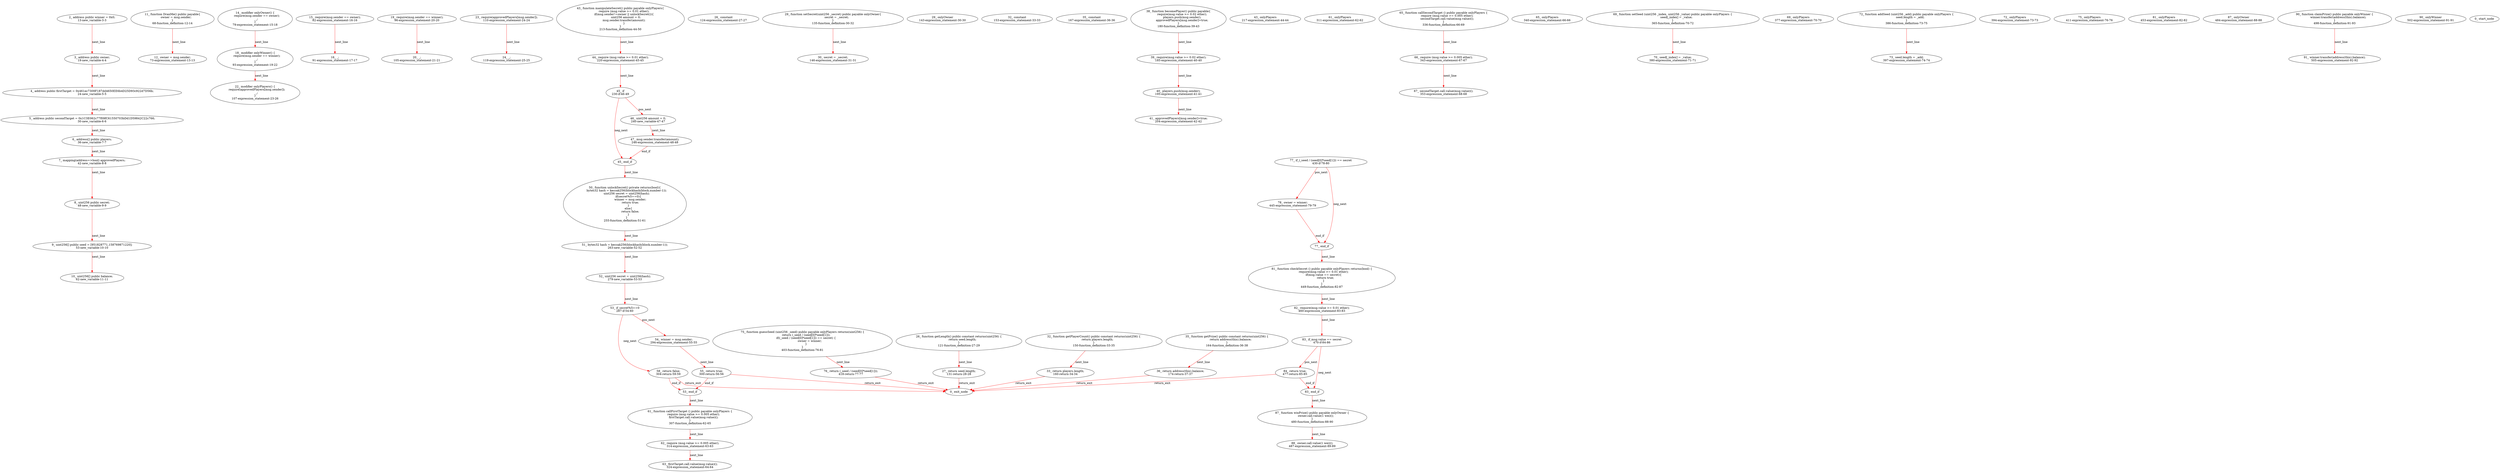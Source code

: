 digraph  {
13 [label="2_ address public winner = 0x0;\n13-new_variable-3-3", method="", type_label=new_variable];
19 [label="3_ address public owner;\n19-new_variable-4-4", method="", type_label=new_variable];
24 [label="4_ address public firstTarget = 0x461ec7309F187dd4650EE6b4D25D93c922d7D56b;\n24-new_variable-5-5", method="", type_label=new_variable];
30 [label="5_ address public secondTarget = 0x1C3E062c77f09fC61550703bDd1D59842C22c766;\n30-new_variable-6-6", method="", type_label=new_variable];
36 [label="6_ address[] public players;\n36-new_variable-7-7", method="", type_label=new_variable];
42 [label="7_ mapping(address=>bool) approvedPlayers;\n42-new_variable-8-8", method="", type_label=new_variable];
48 [label="8_ uint256 public secret;\n48-new_variable-9-9", method="", type_label=new_variable];
53 [label="9_ uint256[] public seed = [951828771,158769871220];\n53-new_variable-10-10", method="", type_label=new_variable];
62 [label="10_ uint256[] public balance;\n62-new_variable-11-11", method="", type_label=new_variable];
68 [label="11_ function DranMe() public payable{\n	owner = msg.sender;\n}\n68-function_definition-12-14", method="DranMe()", type_label=function_definition];
73 [label="12_ owner = msg.sender;\n73-expression_statement-13-13", method="DranMe()", type_label=expression_statement];
79 [label="14_ modifier onlyOwner() {\n    require(msg.sender == owner);\n    _;\n}\n79-expression_statement-15-18", method="", type_label=expression_statement];
82 [label="15_ require(msg.sender == owner);\n82-expression_statement-16-16", method="", type_label=expression_statement];
91 [label="16_ _;\n91-expression_statement-17-17", method="", type_label=expression_statement];
93 [label="18_ modifier onlyWinner() {\n    require(msg.sender == winner);\n    _;\n}\n93-expression_statement-19-22", method="", type_label=expression_statement];
96 [label="19_ require(msg.sender == winner);\n96-expression_statement-20-20", method="", type_label=expression_statement];
105 [label="20_ _;\n105-expression_statement-21-21", method="", type_label=expression_statement];
107 [label="22_ modifier onlyPlayers() {\n    require(approvedPlayers[msg.sender]);\n    _;\n}\n107-expression_statement-23-26", method="", type_label=expression_statement];
110 [label="23_ require(approvedPlayers[msg.sender]);\n110-expression_statement-24-24", method="", type_label=expression_statement];
119 [label="24_ _;\n119-expression_statement-25-25", method="", type_label=expression_statement];
121 [label="26_ function getLength() public constant returns(uint256) {\n	return seed.length;\n}\n121-function_definition-27-29", method="getLength()", type_label=function_definition];
124 [label="26_ constant\n124-expression_statement-27-27", method="getLength()", type_label=expression_statement];
131 [label="27_ return seed.length;\n131-return-28-28", method="getLength()", type_label=return];
135 [label="29_ function setSecret(uint256 _secret) public payable onlyOwner{\n	secret = _secret;\n}\n135-function_definition-30-32", method="setSecret(uint256 _secret)", type_label=function_definition];
143 [label="29_ onlyOwner\n143-expression_statement-30-30", method="setSecret(uint256 _secret)", type_label=expression_statement];
146 [label="30_ secret = _secret;\n146-expression_statement-31-31", method="setSecret(uint256 _secret)", type_label=expression_statement];
150 [label="32_ function getPlayerCount() public constant returns(uint256) {\n	return players.length;\n}\n150-function_definition-33-35", method="getPlayerCount()", type_label=function_definition];
153 [label="32_ constant\n153-expression_statement-33-33", method="getPlayerCount()", type_label=expression_statement];
160 [label="33_ return players.length;\n160-return-34-34", method="getPlayerCount()", type_label=return];
164 [label="35_ function getPrize() public constant returns(uint256) {\n	return address(this).balance;\n}\n164-function_definition-36-38", method="getPrize()", type_label=function_definition];
167 [label="35_ constant\n167-expression_statement-36-36", method="getPrize()", type_label=expression_statement];
174 [label="36_ return address(this).balance;\n174-return-37-37", method="getPrize()", type_label=return];
180 [label="38_ function becomePlayer() public payable{\n	require(msg.value >= 0.02 ether);\n	players.push(msg.sender);\n	approvedPlayers[msg.sender]=true;\n}\n180-function_definition-39-43", method="becomePlayer()", type_label=function_definition];
185 [label="39_ require(msg.value >= 0.02 ether);\n185-expression_statement-40-40", method="becomePlayer()", type_label=expression_statement];
195 [label="40_ players.push(msg.sender);\n195-expression_statement-41-41", method="becomePlayer()", type_label=expression_statement];
204 [label="41_ approvedPlayers[msg.sender]=true;\n204-expression_statement-42-42", method="becomePlayer()", type_label=expression_statement];
213 [label="43_ function manipulateSecret() public payable onlyPlayers{\n	require (msg.value >= 0.01 ether);\n	if(msg.sender!=owner || unlockSecret()){\n	    uint256 amount = 0;\n        msg.sender.transfer(amount);\n	}\n}\n213-function_definition-44-50", method="manipulateSecret()", type_label=function_definition];
217 [label="43_ onlyPlayers\n217-expression_statement-44-44", method="manipulateSecret()", type_label=expression_statement];
220 [label="44_ require (msg.value >= 0.01 ether);\n220-expression_statement-45-45", method="manipulateSecret()", type_label=expression_statement];
230 [label="45_ if\n230-if-46-49", method="manipulateSecret()", type_label=if];
745 [label="45_ end_if", method="manipulateSecret()", type_label=end_if];
240 [label="46_ uint256 amount = 0;\n240-new_variable-47-47", method="manipulateSecret()", type_label=new_variable];
246 [label="47_ msg.sender.transfer(amount);\n246-expression_statement-48-48", method="manipulateSecret()", type_label=expression_statement];
255 [label="50_ function unlockSecret() private returns(bool){\n    bytes32 hash = keccak256(blockhash(block.number-1));\n    uint256 secret = uint256(hash);\n        if(secret%5==0){\n            winner = msg.sender;\n            return true;\n        }\n        else{\n            return false;\n        }\n    }\n255-function_definition-51-61", method="unlockSecret()", type_label=function_definition];
263 [label="51_ bytes32 hash = keccak256(blockhash(block.number-1));\n263-new_variable-52-52", method="unlockSecret()", type_label=new_variable];
279 [label="52_ uint256 secret = uint256(hash);\n279-new_variable-53-53", method="unlockSecret()", type_label=new_variable];
287 [label="53_ if_secret%5==0\n287-if-54-60", method="unlockSecret()", type_label=if];
802 [label="53_ end_if", method="unlockSecret()", type_label=end_if];
294 [label="54_ winner = msg.sender;\n294-expression_statement-55-55", method="unlockSecret()", type_label=expression_statement];
300 [label="55_ return true;\n300-return-56-56", method="unlockSecret()", type_label=return];
304 [label="58_ return false;\n304-return-59-59", method="unlockSecret()", type_label=return];
307 [label="61_ function callFirstTarget () public payable onlyPlayers {\n	require (msg.value >= 0.005 ether);\n	firstTarget.call.value(msg.value)();\n}\n307-function_definition-62-65", method="callFirstTarget()", type_label=function_definition];
311 [label="61_ onlyPlayers\n311-expression_statement-62-62", method="callFirstTarget()", type_label=expression_statement];
314 [label="62_ require (msg.value >= 0.005 ether);\n314-expression_statement-63-63", method="callFirstTarget()", type_label=expression_statement];
324 [label="63_ firstTarget.call.value(msg.value)();\n324-expression_statement-64-64", method="callFirstTarget()", type_label=expression_statement];
336 [label="65_ function callSecondTarget () public payable onlyPlayers {\n	require (msg.value >= 0.005 ether);\n	secondTarget.call.value(msg.value)();\n}\n336-function_definition-66-69", method="callSecondTarget()", type_label=function_definition];
340 [label="65_ onlyPlayers\n340-expression_statement-66-66", method="callSecondTarget()", type_label=expression_statement];
343 [label="66_ require (msg.value >= 0.005 ether);\n343-expression_statement-67-67", method="callSecondTarget()", type_label=expression_statement];
353 [label="67_ secondTarget.call.value(msg.value)();\n353-expression_statement-68-68", method="callSecondTarget()", type_label=expression_statement];
365 [label="69_ function setSeed (uint256 _index, uint256 _value) public payable onlyPlayers {\n	seed[_index] = _value;\n}\n365-function_definition-70-72", method="setSeed(uint256 _index,uint256 _value)", type_label=function_definition];
377 [label="69_ onlyPlayers\n377-expression_statement-70-70", method="setSeed(uint256 _index,uint256 _value)", type_label=expression_statement];
380 [label="70_ seed[_index] = _value;\n380-expression_statement-71-71", method="setSeed(uint256 _index,uint256 _value)", type_label=expression_statement];
386 [label="72_ function addSeed (uint256 _add) public payable onlyPlayers {\n	seed.length = _add;\n}\n386-function_definition-73-75", method="addSeed(uint256 _add)", type_label=function_definition];
394 [label="72_ onlyPlayers\n394-expression_statement-73-73", method="addSeed(uint256 _add)", type_label=expression_statement];
397 [label="73_ seed.length = _add;\n397-expression_statement-74-74", method="addSeed(uint256 _add)", type_label=expression_statement];
403 [label="75_ function guessSeed (uint256 _seed) public payable onlyPlayers returns(uint256) {\n	return (_seed / (seed[0]*seed[1]));\n	if((_seed / (seed[0]*seed[1])) == secret) {\n		owner = winner;\n	}\n}\n403-function_definition-76-81", method="guessSeed(uint256 _seed)", type_label=function_definition];
411 [label="75_ onlyPlayers\n411-expression_statement-76-76", method="guessSeed(uint256 _seed)", type_label=expression_statement];
418 [label="76_ return (_seed / (seed[0]*seed[1]));\n418-return-77-77", method="guessSeed(uint256 _seed)", type_label=return];
430 [label="77_ if_(_seed / (seed[0]*seed[1])) == secret\n430-if-78-80", method="guessSeed(uint256 _seed)", type_label=if];
945 [label="77_ end_if", method="guessSeed(uint256 _seed)", type_label=end_if];
445 [label="78_ owner = winner;\n445-expression_statement-79-79", method="guessSeed(uint256 _seed)", type_label=expression_statement];
449 [label="81_ function checkSecret () public payable onlyPlayers returns(bool) {\n    require(msg.value >= 0.01 ether);\n    if(msg.value == secret){\n        return true;\n    }\n}\n449-function_definition-82-87", method="checkSecret()", type_label=function_definition];
453 [label="81_ onlyPlayers\n453-expression_statement-82-82", method="checkSecret()", type_label=expression_statement];
460 [label="82_ require(msg.value >= 0.01 ether);\n460-expression_statement-83-83", method="checkSecret()", type_label=expression_statement];
470 [label="83_ if_msg.value == secret\n470-if-84-86", method="checkSecret()", type_label=if];
985 [label="83_ end_if", method="checkSecret()", type_label=end_if];
477 [label="84_ return true;\n477-return-85-85", method="checkSecret()", type_label=return];
480 [label="87_ function winPrize() public payable onlyOwner {\n	owner.call.value(1 wei)();\n}\n480-function_definition-88-90", method="winPrize()", type_label=function_definition];
484 [label="87_ onlyOwner\n484-expression_statement-88-88", method="winPrize()", type_label=expression_statement];
487 [label="88_ owner.call.value(1 wei)();\n487-expression_statement-89-89", method="winPrize()", type_label=expression_statement];
498 [label="90_ function claimPrize() public payable onlyWinner {\n	winner.transfer(address(this).balance);\n}\n498-function_definition-91-93", method="claimPrize()", type_label=function_definition];
502 [label="90_ onlyWinner\n502-expression_statement-91-91", method="claimPrize()", type_label=expression_statement];
505 [label="91_ winner.transfer(address(this).balance);\n505-expression_statement-92-92", method="claimPrize()", type_label=expression_statement];
1 [label="0_ start_node", method="", type_label=start];
2 [label="0_ exit_node", method="", type_label=exit];
13 -> 19  [color=red, controlflow_type=next_line, edge_type=CFG_edge, key=0, label=next_line];
19 -> 24  [color=red, controlflow_type=next_line, edge_type=CFG_edge, key=0, label=next_line];
24 -> 30  [color=red, controlflow_type=next_line, edge_type=CFG_edge, key=0, label=next_line];
30 -> 36  [color=red, controlflow_type=next_line, edge_type=CFG_edge, key=0, label=next_line];
36 -> 42  [color=red, controlflow_type=next_line, edge_type=CFG_edge, key=0, label=next_line];
42 -> 48  [color=red, controlflow_type=next_line, edge_type=CFG_edge, key=0, label=next_line];
48 -> 53  [color=red, controlflow_type=next_line, edge_type=CFG_edge, key=0, label=next_line];
53 -> 62  [color=red, controlflow_type=next_line, edge_type=CFG_edge, key=0, label=next_line];
68 -> 73  [color=red, controlflow_type=next_line, edge_type=CFG_edge, key=0, label=next_line];
79 -> 93  [color=red, controlflow_type=next_line, edge_type=CFG_edge, key=0, label=next_line];
82 -> 91  [color=red, controlflow_type=next_line, edge_type=CFG_edge, key=0, label=next_line];
93 -> 107  [color=red, controlflow_type=next_line, edge_type=CFG_edge, key=0, label=next_line];
96 -> 105  [color=red, controlflow_type=next_line, edge_type=CFG_edge, key=0, label=next_line];
110 -> 119  [color=red, controlflow_type=next_line, edge_type=CFG_edge, key=0, label=next_line];
121 -> 131  [color=red, controlflow_type=next_line, edge_type=CFG_edge, key=0, label=next_line];
131 -> 2  [color=red, controlflow_type=return_exit, edge_type=CFG_edge, key=0, label=return_exit];
135 -> 146  [color=red, controlflow_type=next_line, edge_type=CFG_edge, key=0, label=next_line];
150 -> 160  [color=red, controlflow_type=next_line, edge_type=CFG_edge, key=0, label=next_line];
160 -> 2  [color=red, controlflow_type=return_exit, edge_type=CFG_edge, key=0, label=return_exit];
164 -> 174  [color=red, controlflow_type=next_line, edge_type=CFG_edge, key=0, label=next_line];
174 -> 2  [color=red, controlflow_type=return_exit, edge_type=CFG_edge, key=0, label=return_exit];
180 -> 185  [color=red, controlflow_type=next_line, edge_type=CFG_edge, key=0, label=next_line];
185 -> 195  [color=red, controlflow_type=next_line, edge_type=CFG_edge, key=0, label=next_line];
195 -> 204  [color=red, controlflow_type=next_line, edge_type=CFG_edge, key=0, label=next_line];
213 -> 220  [color=red, controlflow_type=next_line, edge_type=CFG_edge, key=0, label=next_line];
220 -> 230  [color=red, controlflow_type=next_line, edge_type=CFG_edge, key=0, label=next_line];
230 -> 240  [color=red, controlflow_type=pos_next, edge_type=CFG_edge, key=0, label=pos_next];
230 -> 745  [color=red, controlflow_type=neg_next, edge_type=CFG_edge, key=0, label=neg_next];
745 -> 255  [color=red, controlflow_type=next_line, edge_type=CFG_edge, key=0, label=next_line];
240 -> 246  [color=red, controlflow_type=next_line, edge_type=CFG_edge, key=0, label=next_line];
246 -> 745  [color=red, controlflow_type=end_if, edge_type=CFG_edge, key=0, label=end_if];
255 -> 263  [color=red, controlflow_type=next_line, edge_type=CFG_edge, key=0, label=next_line];
263 -> 279  [color=red, controlflow_type=next_line, edge_type=CFG_edge, key=0, label=next_line];
279 -> 287  [color=red, controlflow_type=next_line, edge_type=CFG_edge, key=0, label=next_line];
287 -> 294  [color=red, controlflow_type=pos_next, edge_type=CFG_edge, key=0, label=pos_next];
287 -> 304  [color=red, controlflow_type=neg_next, edge_type=CFG_edge, key=0, label=neg_next];
802 -> 307  [color=red, controlflow_type=next_line, edge_type=CFG_edge, key=0, label=next_line];
294 -> 300  [color=red, controlflow_type=next_line, edge_type=CFG_edge, key=0, label=next_line];
300 -> 802  [color=red, controlflow_type=end_if, edge_type=CFG_edge, key=0, label=end_if];
300 -> 2  [color=red, controlflow_type=return_exit, edge_type=CFG_edge, key=0, label=return_exit];
304 -> 802  [color=red, controlflow_type=end_if, edge_type=CFG_edge, key=0, label=end_if];
304 -> 2  [color=red, controlflow_type=return_exit, edge_type=CFG_edge, key=0, label=return_exit];
307 -> 314  [color=red, controlflow_type=next_line, edge_type=CFG_edge, key=0, label=next_line];
314 -> 324  [color=red, controlflow_type=next_line, edge_type=CFG_edge, key=0, label=next_line];
336 -> 343  [color=red, controlflow_type=next_line, edge_type=CFG_edge, key=0, label=next_line];
343 -> 353  [color=red, controlflow_type=next_line, edge_type=CFG_edge, key=0, label=next_line];
365 -> 380  [color=red, controlflow_type=next_line, edge_type=CFG_edge, key=0, label=next_line];
386 -> 397  [color=red, controlflow_type=next_line, edge_type=CFG_edge, key=0, label=next_line];
403 -> 418  [color=red, controlflow_type=next_line, edge_type=CFG_edge, key=0, label=next_line];
418 -> 2  [color=red, controlflow_type=return_exit, edge_type=CFG_edge, key=0, label=return_exit];
430 -> 445  [color=red, controlflow_type=pos_next, edge_type=CFG_edge, key=0, label=pos_next];
430 -> 945  [color=red, controlflow_type=neg_next, edge_type=CFG_edge, key=0, label=neg_next];
945 -> 449  [color=red, controlflow_type=next_line, edge_type=CFG_edge, key=0, label=next_line];
445 -> 945  [color=red, controlflow_type=end_if, edge_type=CFG_edge, key=0, label=end_if];
449 -> 460  [color=red, controlflow_type=next_line, edge_type=CFG_edge, key=0, label=next_line];
460 -> 470  [color=red, controlflow_type=next_line, edge_type=CFG_edge, key=0, label=next_line];
470 -> 477  [color=red, controlflow_type=pos_next, edge_type=CFG_edge, key=0, label=pos_next];
470 -> 985  [color=red, controlflow_type=neg_next, edge_type=CFG_edge, key=0, label=neg_next];
985 -> 480  [color=red, controlflow_type=next_line, edge_type=CFG_edge, key=0, label=next_line];
477 -> 985  [color=red, controlflow_type=end_if, edge_type=CFG_edge, key=0, label=end_if];
477 -> 2  [color=red, controlflow_type=return_exit, edge_type=CFG_edge, key=0, label=return_exit];
480 -> 487  [color=red, controlflow_type=next_line, edge_type=CFG_edge, key=0, label=next_line];
498 -> 505  [color=red, controlflow_type=next_line, edge_type=CFG_edge, key=0, label=next_line];
}
